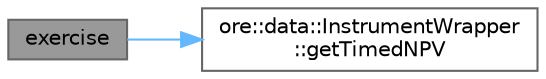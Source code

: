 digraph "exercise"
{
 // INTERACTIVE_SVG=YES
 // LATEX_PDF_SIZE
  bgcolor="transparent";
  edge [fontname=Helvetica,fontsize=10,labelfontname=Helvetica,labelfontsize=10];
  node [fontname=Helvetica,fontsize=10,shape=box,height=0.2,width=0.4];
  rankdir="LR";
  Node1 [label="exercise",height=0.2,width=0.4,color="gray40", fillcolor="grey60", style="filled", fontcolor="black",tooltip=" "];
  Node1 -> Node2 [color="steelblue1",style="solid"];
  Node2 [label="ore::data::InstrumentWrapper\l::getTimedNPV",height=0.2,width=0.4,color="grey40", fillcolor="white", style="filled",URL="$classore_1_1data_1_1_instrument_wrapper.html#ae0bb68a1eb3a1b0b3c4b69b6f94711c0",tooltip=" "];
}

